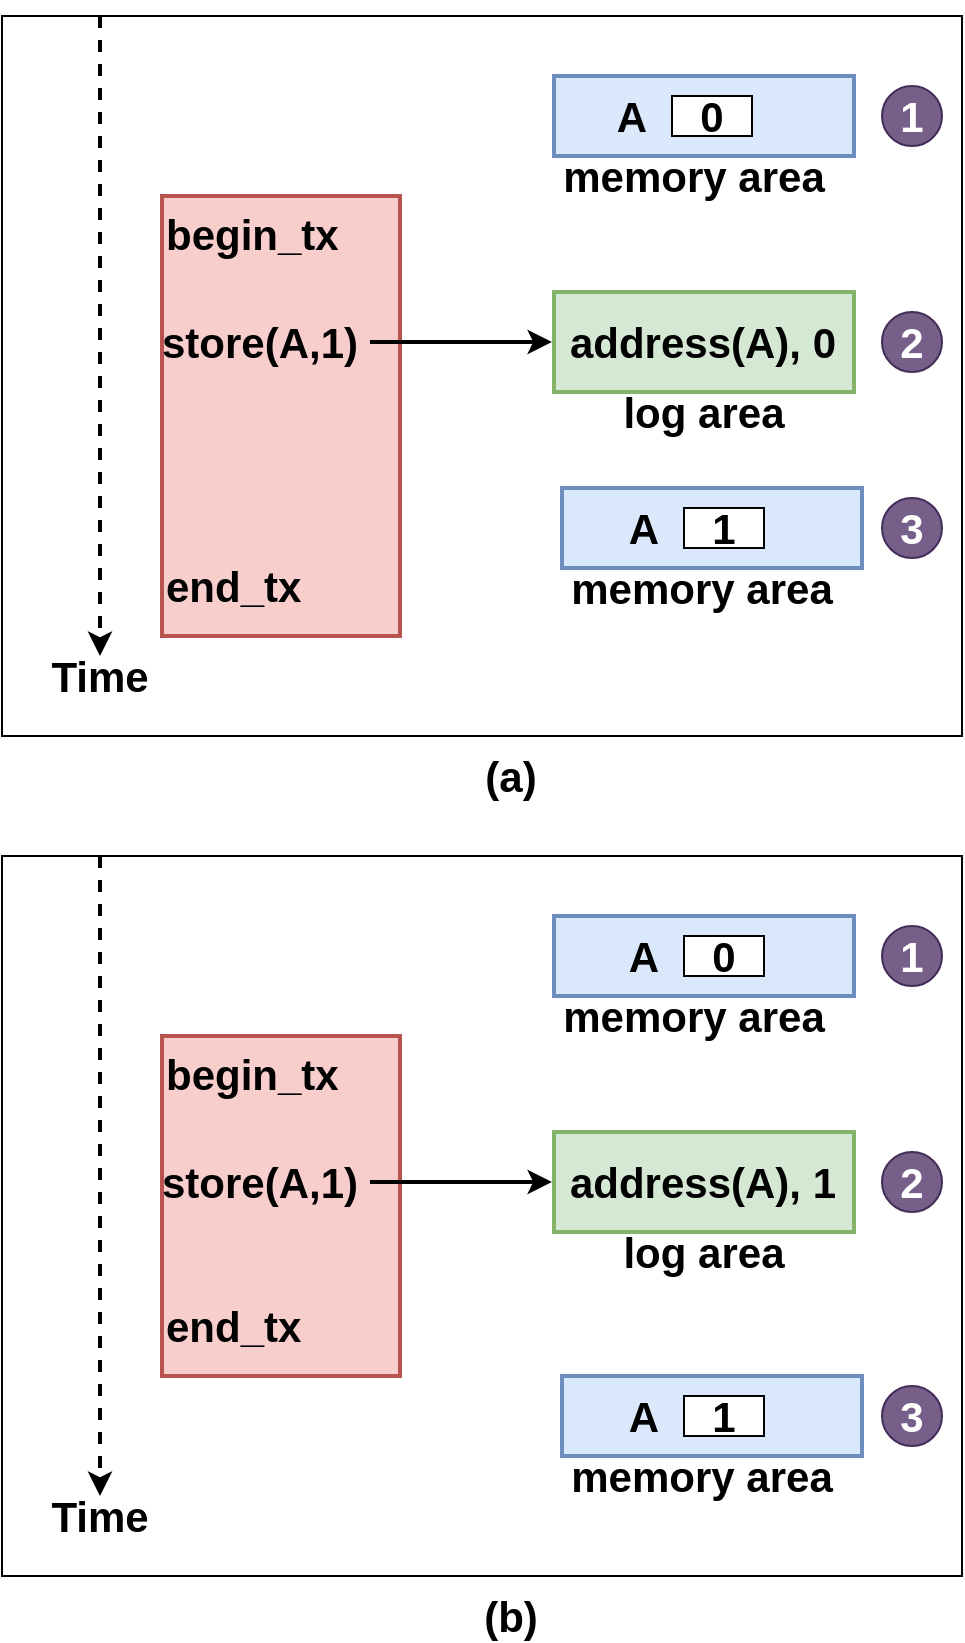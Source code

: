 <mxfile version="14.6.13" type="github">
  <diagram id="4dlnrqKyph9Nnh0UXESW" name="Page-1">
    <mxGraphModel dx="1030" dy="550" grid="1" gridSize="10" guides="1" tooltips="1" connect="1" arrows="1" fold="1" page="1" pageScale="1" pageWidth="827" pageHeight="1169" math="0" shadow="0">
      <root>
        <mxCell id="0" />
        <mxCell id="1" parent="0" />
        <mxCell id="3C6g72L2XQTV37w0XAYg-10" value="" style="rounded=0;whiteSpace=wrap;html=1;fontSize=21;fontColor=#000000;align=left;fillColor=#FFFFFF;" parent="1" vertex="1">
          <mxGeometry x="150" y="70" width="480" height="360" as="geometry" />
        </mxCell>
        <mxCell id="loAqNdU8JJQzgeKkbSfA-1" value="" style="rounded=0;whiteSpace=wrap;html=1;fillColor=#d5e8d4;strokeColor=#82b366;strokeWidth=2;" parent="1" vertex="1">
          <mxGeometry x="426" y="208" width="150" height="50" as="geometry" />
        </mxCell>
        <mxCell id="loAqNdU8JJQzgeKkbSfA-2" value="begin_tx&lt;br style=&quot;font-size: 21px&quot;&gt;&amp;nbsp;&lt;br&gt;&lt;br&gt;&lt;br&gt;&lt;span&gt;&lt;br&gt;&lt;br&gt;&lt;br&gt;end_tx&lt;/span&gt;" style="text;html=1;fillColor=#f8cecc;align=left;verticalAlign=top;whiteSpace=wrap;rounded=0;fontSize=21;strokeWidth=2;strokeColor=#b85450;fontStyle=1" parent="1" vertex="1">
          <mxGeometry x="230" y="160" width="119" height="220" as="geometry" />
        </mxCell>
        <mxCell id="loAqNdU8JJQzgeKkbSfA-13" value="memory area" style="text;html=1;strokeColor=none;fillColor=none;align=center;verticalAlign=middle;whiteSpace=wrap;rounded=0;fontSize=21;fontStyle=1" parent="1" vertex="1">
          <mxGeometry x="426" y="140" width="140" height="20" as="geometry" />
        </mxCell>
        <mxCell id="loAqNdU8JJQzgeKkbSfA-15" value="" style="endArrow=classic;html=1;fontSize=21;strokeWidth=2;dashed=1;fontStyle=1" parent="1" target="loAqNdU8JJQzgeKkbSfA-25" edge="1">
          <mxGeometry width="50" height="50" relative="1" as="geometry">
            <mxPoint x="199" y="70" as="sourcePoint" />
            <mxPoint x="199" y="400" as="targetPoint" />
          </mxGeometry>
        </mxCell>
        <mxCell id="loAqNdU8JJQzgeKkbSfA-21" value="" style="rounded=0;whiteSpace=wrap;html=1;fontSize=21;fillColor=#dae8fc;strokeColor=#6c8ebf;strokeWidth=2;fontStyle=1" parent="1" vertex="1">
          <mxGeometry x="430" y="306" width="150" height="40" as="geometry" />
        </mxCell>
        <mxCell id="loAqNdU8JJQzgeKkbSfA-23" value="" style="rounded=0;whiteSpace=wrap;html=1;fontSize=21;strokeWidth=2;fillColor=#dae8fc;strokeColor=#6c8ebf;fontStyle=1" parent="1" vertex="1">
          <mxGeometry x="426" y="100" width="150" height="40" as="geometry" />
        </mxCell>
        <mxCell id="loAqNdU8JJQzgeKkbSfA-24" value="log area" style="text;html=1;strokeColor=none;fillColor=none;align=center;verticalAlign=middle;whiteSpace=wrap;rounded=0;fontSize=21;fontStyle=1" parent="1" vertex="1">
          <mxGeometry x="451" y="258" width="100" height="20" as="geometry" />
        </mxCell>
        <mxCell id="loAqNdU8JJQzgeKkbSfA-25" value="Time" style="text;html=1;strokeColor=none;fillColor=none;align=center;verticalAlign=middle;whiteSpace=wrap;rounded=0;fontSize=21;fontStyle=1" parent="1" vertex="1">
          <mxGeometry x="179" y="390" width="40" height="20" as="geometry" />
        </mxCell>
        <mxCell id="3C6g72L2XQTV37w0XAYg-6" style="edgeStyle=orthogonalEdgeStyle;rounded=0;orthogonalLoop=1;jettySize=auto;html=1;entryX=0;entryY=0.5;entryDx=0;entryDy=0;fontSize=21;fontColor=#000000;strokeWidth=2;" parent="1" source="loAqNdU8JJQzgeKkbSfA-27" target="3C6g72L2XQTV37w0XAYg-2" edge="1">
          <mxGeometry relative="1" as="geometry" />
        </mxCell>
        <mxCell id="loAqNdU8JJQzgeKkbSfA-27" value="store(A,1)" style="text;html=1;strokeColor=none;fillColor=none;align=center;verticalAlign=middle;whiteSpace=wrap;rounded=0;fontSize=21;fontStyle=1" parent="1" vertex="1">
          <mxGeometry x="224" y="223" width="110" height="20" as="geometry" />
        </mxCell>
        <mxCell id="loAqNdU8JJQzgeKkbSfA-69" value="(a)" style="text;html=1;strokeColor=none;fillColor=none;align=center;verticalAlign=middle;whiteSpace=wrap;rounded=0;fontSize=21;fontStyle=1" parent="1" vertex="1">
          <mxGeometry x="329" y="440" width="151" height="20" as="geometry" />
        </mxCell>
        <mxCell id="3C6g72L2XQTV37w0XAYg-2" value="address(A), 0" style="text;html=1;strokeColor=none;fillColor=none;align=center;verticalAlign=middle;whiteSpace=wrap;rounded=0;fontSize=21;fontStyle=1" parent="1" vertex="1">
          <mxGeometry x="425" y="223" width="151" height="20" as="geometry" />
        </mxCell>
        <mxCell id="3C6g72L2XQTV37w0XAYg-3" value="memory area" style="text;html=1;strokeColor=none;fillColor=none;align=center;verticalAlign=middle;whiteSpace=wrap;rounded=0;fontSize=21;fontStyle=1" parent="1" vertex="1">
          <mxGeometry x="430" y="346" width="140" height="20" as="geometry" />
        </mxCell>
        <mxCell id="3C6g72L2XQTV37w0XAYg-4" value="A" style="text;html=1;strokeColor=none;fillColor=none;align=center;verticalAlign=middle;whiteSpace=wrap;rounded=0;fontSize=21;fontColor=#000000;fontStyle=1" parent="1" vertex="1">
          <mxGeometry x="445" y="110" width="40" height="20" as="geometry" />
        </mxCell>
        <mxCell id="3C6g72L2XQTV37w0XAYg-12" value="3" style="ellipse;whiteSpace=wrap;html=1;aspect=fixed;fontSize=21;fontColor=#ffffff;fillColor=#76608a;align=center;fontStyle=1;strokeColor=#432D57;" parent="1" vertex="1">
          <mxGeometry x="590" y="311" width="30" height="30" as="geometry" />
        </mxCell>
        <mxCell id="3C6g72L2XQTV37w0XAYg-13" value="2" style="ellipse;whiteSpace=wrap;html=1;aspect=fixed;fontSize=21;fontColor=#ffffff;fillColor=#76608a;align=center;fontStyle=1;strokeColor=#432D57;" parent="1" vertex="1">
          <mxGeometry x="590" y="218" width="30" height="30" as="geometry" />
        </mxCell>
        <mxCell id="3C6g72L2XQTV37w0XAYg-14" value="1" style="ellipse;whiteSpace=wrap;html=1;aspect=fixed;fontSize=21;fontColor=#ffffff;fillColor=#76608a;align=center;fontStyle=1;strokeColor=#432D57;" parent="1" vertex="1">
          <mxGeometry x="590" y="105" width="30" height="30" as="geometry" />
        </mxCell>
        <mxCell id="3C6g72L2XQTV37w0XAYg-34" value="" style="rounded=0;whiteSpace=wrap;html=1;fontSize=21;fontColor=#000000;align=left;fillColor=#FFFFFF;" parent="1" vertex="1">
          <mxGeometry x="150" y="490" width="480" height="360" as="geometry" />
        </mxCell>
        <mxCell id="3C6g72L2XQTV37w0XAYg-35" value="" style="rounded=0;whiteSpace=wrap;html=1;fillColor=#d5e8d4;strokeColor=#82b366;strokeWidth=2;" parent="1" vertex="1">
          <mxGeometry x="426" y="628" width="150" height="50" as="geometry" />
        </mxCell>
        <mxCell id="3C6g72L2XQTV37w0XAYg-36" value="begin_tx&lt;br style=&quot;font-size: 21px&quot;&gt;&amp;nbsp;&lt;br&gt;&lt;br&gt;&lt;br&gt;&lt;br&gt;&lt;span&gt;end_tx&lt;/span&gt;" style="text;html=1;fillColor=#f8cecc;align=left;verticalAlign=top;whiteSpace=wrap;rounded=0;fontSize=21;strokeWidth=2;strokeColor=#b85450;fontStyle=1" parent="1" vertex="1">
          <mxGeometry x="230" y="580" width="119" height="170" as="geometry" />
        </mxCell>
        <mxCell id="3C6g72L2XQTV37w0XAYg-37" value="memory area" style="text;html=1;strokeColor=none;fillColor=none;align=center;verticalAlign=middle;whiteSpace=wrap;rounded=0;fontSize=21;fontStyle=1" parent="1" vertex="1">
          <mxGeometry x="426" y="560" width="140" height="20" as="geometry" />
        </mxCell>
        <mxCell id="3C6g72L2XQTV37w0XAYg-38" value="" style="endArrow=classic;html=1;fontSize=21;strokeWidth=2;dashed=1;fontStyle=1" parent="1" target="3C6g72L2XQTV37w0XAYg-42" edge="1">
          <mxGeometry width="50" height="50" relative="1" as="geometry">
            <mxPoint x="199" y="490" as="sourcePoint" />
            <mxPoint x="199" y="820" as="targetPoint" />
          </mxGeometry>
        </mxCell>
        <mxCell id="3C6g72L2XQTV37w0XAYg-39" value="" style="rounded=0;whiteSpace=wrap;html=1;fontSize=21;fillColor=#dae8fc;strokeColor=#6c8ebf;strokeWidth=2;fontStyle=1" parent="1" vertex="1">
          <mxGeometry x="430" y="750" width="150" height="40" as="geometry" />
        </mxCell>
        <mxCell id="3C6g72L2XQTV37w0XAYg-40" value="" style="rounded=0;whiteSpace=wrap;html=1;fontSize=21;strokeWidth=2;fillColor=#dae8fc;strokeColor=#6c8ebf;fontStyle=1" parent="1" vertex="1">
          <mxGeometry x="426" y="520" width="150" height="40" as="geometry" />
        </mxCell>
        <mxCell id="3C6g72L2XQTV37w0XAYg-41" value="log area" style="text;html=1;strokeColor=none;fillColor=none;align=center;verticalAlign=middle;whiteSpace=wrap;rounded=0;fontSize=21;fontStyle=1" parent="1" vertex="1">
          <mxGeometry x="451" y="678" width="100" height="20" as="geometry" />
        </mxCell>
        <mxCell id="3C6g72L2XQTV37w0XAYg-42" value="Time" style="text;html=1;strokeColor=none;fillColor=none;align=center;verticalAlign=middle;whiteSpace=wrap;rounded=0;fontSize=21;fontStyle=1" parent="1" vertex="1">
          <mxGeometry x="179" y="810" width="40" height="20" as="geometry" />
        </mxCell>
        <mxCell id="3C6g72L2XQTV37w0XAYg-43" style="edgeStyle=orthogonalEdgeStyle;rounded=0;orthogonalLoop=1;jettySize=auto;html=1;entryX=0;entryY=0.5;entryDx=0;entryDy=0;fontSize=21;fontColor=#000000;strokeWidth=2;" parent="1" source="3C6g72L2XQTV37w0XAYg-44" target="3C6g72L2XQTV37w0XAYg-46" edge="1">
          <mxGeometry relative="1" as="geometry" />
        </mxCell>
        <mxCell id="3C6g72L2XQTV37w0XAYg-44" value="store(A,1)" style="text;html=1;strokeColor=none;fillColor=none;align=center;verticalAlign=middle;whiteSpace=wrap;rounded=0;fontSize=21;fontStyle=1" parent="1" vertex="1">
          <mxGeometry x="224" y="643" width="110" height="20" as="geometry" />
        </mxCell>
        <mxCell id="3C6g72L2XQTV37w0XAYg-45" value="(b)" style="text;html=1;strokeColor=none;fillColor=none;align=center;verticalAlign=middle;whiteSpace=wrap;rounded=0;fontSize=21;fontStyle=1" parent="1" vertex="1">
          <mxGeometry x="329" y="860" width="151" height="20" as="geometry" />
        </mxCell>
        <mxCell id="3C6g72L2XQTV37w0XAYg-46" value="address(A), 1" style="text;html=1;strokeColor=none;fillColor=none;align=center;verticalAlign=middle;whiteSpace=wrap;rounded=0;fontSize=21;fontStyle=1" parent="1" vertex="1">
          <mxGeometry x="425" y="643" width="151" height="20" as="geometry" />
        </mxCell>
        <mxCell id="3C6g72L2XQTV37w0XAYg-47" value="memory area" style="text;html=1;strokeColor=none;fillColor=none;align=center;verticalAlign=middle;whiteSpace=wrap;rounded=0;fontSize=21;fontStyle=1" parent="1" vertex="1">
          <mxGeometry x="430" y="790" width="140" height="20" as="geometry" />
        </mxCell>
        <mxCell id="3C6g72L2XQTV37w0XAYg-50" value="3" style="ellipse;whiteSpace=wrap;html=1;aspect=fixed;fontSize=21;fontColor=#ffffff;fillColor=#76608a;align=center;fontStyle=1;strokeColor=#432D57;" parent="1" vertex="1">
          <mxGeometry x="590" y="755" width="30" height="30" as="geometry" />
        </mxCell>
        <mxCell id="3C6g72L2XQTV37w0XAYg-51" value="2" style="ellipse;whiteSpace=wrap;html=1;aspect=fixed;fontSize=21;fontColor=#ffffff;fillColor=#76608a;align=center;fontStyle=1;strokeColor=#432D57;" parent="1" vertex="1">
          <mxGeometry x="590" y="638" width="30" height="30" as="geometry" />
        </mxCell>
        <mxCell id="3C6g72L2XQTV37w0XAYg-52" value="1" style="ellipse;whiteSpace=wrap;html=1;aspect=fixed;fontSize=21;fontColor=#ffffff;fillColor=#76608a;align=center;fontStyle=1;strokeColor=#432D57;" parent="1" vertex="1">
          <mxGeometry x="590" y="525" width="30" height="30" as="geometry" />
        </mxCell>
        <mxCell id="3YBppbhuEbJIYXuLbSmY-2" value="0" style="rounded=0;whiteSpace=wrap;html=1;fontSize=21;fontColor=#000000;fillColor=#FFFFFF;align=center;fontStyle=1" vertex="1" parent="1">
          <mxGeometry x="485" y="110" width="40" height="20" as="geometry" />
        </mxCell>
        <mxCell id="3YBppbhuEbJIYXuLbSmY-3" value="1" style="rounded=0;whiteSpace=wrap;html=1;fontSize=21;fontColor=#000000;fillColor=#FFFFFF;align=center;fontStyle=1" vertex="1" parent="1">
          <mxGeometry x="491" y="316" width="40" height="20" as="geometry" />
        </mxCell>
        <mxCell id="3YBppbhuEbJIYXuLbSmY-5" value="A" style="text;html=1;strokeColor=none;fillColor=none;align=center;verticalAlign=middle;whiteSpace=wrap;rounded=0;fontSize=21;fontColor=#000000;fontStyle=1" vertex="1" parent="1">
          <mxGeometry x="451" y="316" width="40" height="20" as="geometry" />
        </mxCell>
        <mxCell id="3YBppbhuEbJIYXuLbSmY-10" value="0" style="rounded=0;whiteSpace=wrap;html=1;fontSize=21;fontColor=#000000;fillColor=#FFFFFF;align=center;fontStyle=1" vertex="1" parent="1">
          <mxGeometry x="491" y="530" width="40" height="20" as="geometry" />
        </mxCell>
        <mxCell id="3YBppbhuEbJIYXuLbSmY-11" value="A" style="text;html=1;strokeColor=none;fillColor=none;align=center;verticalAlign=middle;whiteSpace=wrap;rounded=0;fontSize=21;fontColor=#000000;fontStyle=1" vertex="1" parent="1">
          <mxGeometry x="451" y="530" width="40" height="20" as="geometry" />
        </mxCell>
        <mxCell id="3YBppbhuEbJIYXuLbSmY-12" value="A" style="text;html=1;strokeColor=none;fillColor=none;align=center;verticalAlign=middle;whiteSpace=wrap;rounded=0;fontSize=21;fontColor=#000000;fontStyle=1" vertex="1" parent="1">
          <mxGeometry x="451" y="760" width="40" height="20" as="geometry" />
        </mxCell>
        <mxCell id="3YBppbhuEbJIYXuLbSmY-13" value="1" style="rounded=0;whiteSpace=wrap;html=1;fontSize=21;fontColor=#000000;fillColor=#FFFFFF;align=center;fontStyle=1" vertex="1" parent="1">
          <mxGeometry x="491" y="760" width="40" height="20" as="geometry" />
        </mxCell>
      </root>
    </mxGraphModel>
  </diagram>
</mxfile>
